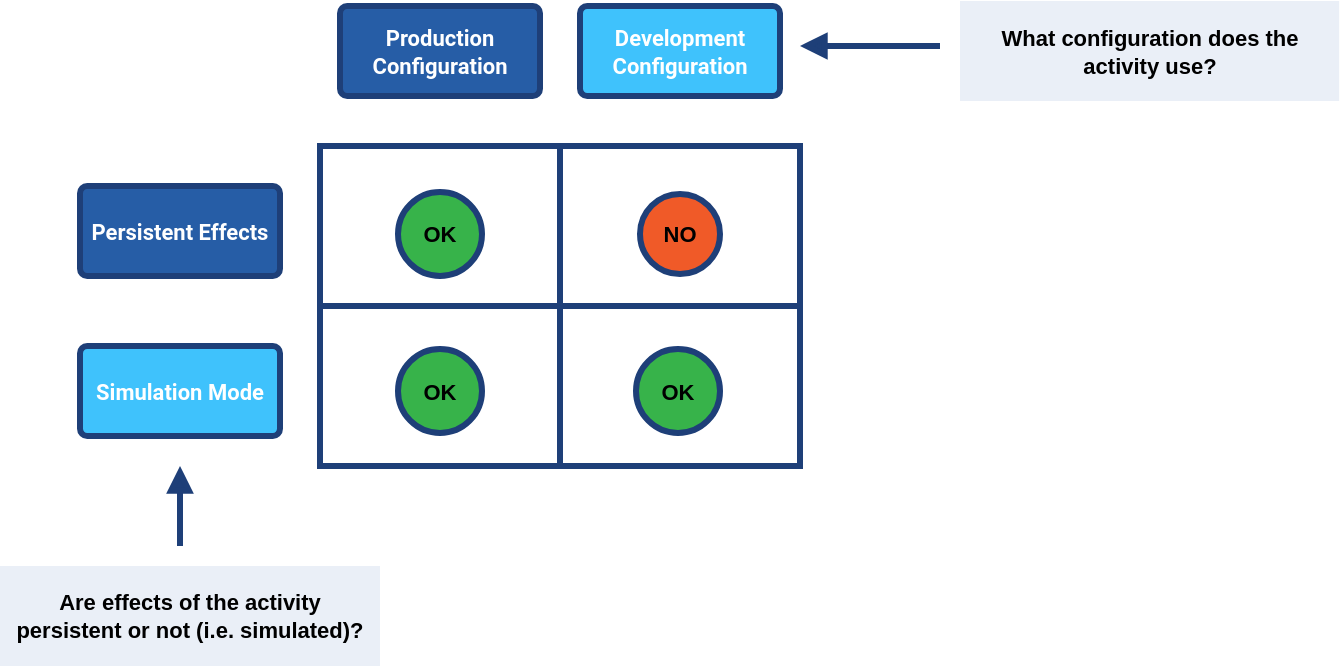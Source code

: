 <mxfile version="20.8.10" type="device"><diagram name="Page-1" id="n-DnGWqNIgfvOSr8Z6RV"><mxGraphModel dx="1176" dy="679" grid="1" gridSize="10" guides="1" tooltips="1" connect="1" arrows="1" fold="1" page="1" pageScale="1" pageWidth="1169" pageHeight="827" math="0" shadow="0"><root><mxCell id="0"/><mxCell id="1" parent="0"/><mxCell id="BSXZSMQVlqmU2A-MFgyq-5" value="" style="shape=table;startSize=0;container=1;collapsible=0;childLayout=tableLayout;fontSize=16;strokeWidth=3;strokeColor=#1E3F78" vertex="1" parent="1"><mxGeometry x="240" y="400" width="240" height="160" as="geometry"/></mxCell><mxCell id="BSXZSMQVlqmU2A-MFgyq-6" value="" style="shape=tableRow;horizontal=0;startSize=0;swimlaneHead=0;swimlaneBody=0;strokeColor=inherit;top=0;left=0;bottom=0;right=0;collapsible=0;dropTarget=0;fillColor=none;points=[[0,0.5],[1,0.5]];portConstraint=eastwest;fontSize=16;" vertex="1" parent="BSXZSMQVlqmU2A-MFgyq-5"><mxGeometry width="240" height="80" as="geometry"/></mxCell><mxCell id="BSXZSMQVlqmU2A-MFgyq-7" value="" style="shape=partialRectangle;html=1;whiteSpace=wrap;connectable=0;strokeColor=inherit;overflow=hidden;fillColor=none;top=0;left=0;bottom=0;right=0;pointerEvents=1;fontSize=16;" vertex="1" parent="BSXZSMQVlqmU2A-MFgyq-6"><mxGeometry width="120" height="80" as="geometry"><mxRectangle width="120" height="80" as="alternateBounds"/></mxGeometry></mxCell><mxCell id="BSXZSMQVlqmU2A-MFgyq-8" value="" style="shape=partialRectangle;html=1;whiteSpace=wrap;connectable=0;strokeColor=inherit;overflow=hidden;fillColor=none;top=0;left=0;bottom=0;right=0;pointerEvents=1;fontSize=16;" vertex="1" parent="BSXZSMQVlqmU2A-MFgyq-6"><mxGeometry x="120" width="120" height="80" as="geometry"><mxRectangle width="120" height="80" as="alternateBounds"/></mxGeometry></mxCell><mxCell id="BSXZSMQVlqmU2A-MFgyq-10" value="" style="shape=tableRow;horizontal=0;startSize=0;swimlaneHead=0;swimlaneBody=0;strokeColor=inherit;top=0;left=0;bottom=0;right=0;collapsible=0;dropTarget=0;fillColor=none;points=[[0,0.5],[1,0.5]];portConstraint=eastwest;fontSize=16;" vertex="1" parent="BSXZSMQVlqmU2A-MFgyq-5"><mxGeometry y="80" width="240" height="80" as="geometry"/></mxCell><mxCell id="BSXZSMQVlqmU2A-MFgyq-11" value="" style="shape=partialRectangle;html=1;whiteSpace=wrap;connectable=0;strokeColor=inherit;overflow=hidden;fillColor=none;top=0;left=0;bottom=0;right=0;pointerEvents=1;fontSize=16;" vertex="1" parent="BSXZSMQVlqmU2A-MFgyq-10"><mxGeometry width="120" height="80" as="geometry"><mxRectangle width="120" height="80" as="alternateBounds"/></mxGeometry></mxCell><mxCell id="BSXZSMQVlqmU2A-MFgyq-12" value="" style="shape=partialRectangle;html=1;whiteSpace=wrap;connectable=0;strokeColor=inherit;overflow=hidden;fillColor=none;top=0;left=0;bottom=0;right=0;pointerEvents=1;fontSize=16;" vertex="1" parent="BSXZSMQVlqmU2A-MFgyq-10"><mxGeometry x="120" width="120" height="80" as="geometry"><mxRectangle width="120" height="80" as="alternateBounds"/></mxGeometry></mxCell><mxCell id="BSXZSMQVlqmU2A-MFgyq-18" value="&lt;font color=&quot;#ffffff&quot; face=&quot;Roboto&quot; data-font-src=&quot;https://fonts.googleapis.com/css?family=Roboto&quot; style=&quot;font-size: 11px; line-height: 125%;&quot;&gt;Production Configuration&lt;/font&gt;" style="rounded=1;whiteSpace=wrap;html=1;strokeWidth=3;arcSize=8;strokeColor=#1E3F78;fillColor=#265DA6;fontStyle=1;spacing=2;fontSize=11;" vertex="1" parent="1"><mxGeometry x="250" y="330" width="100" height="45" as="geometry"/></mxCell><mxCell id="BSXZSMQVlqmU2A-MFgyq-19" value="&lt;font color=&quot;#ffffff&quot; face=&quot;Roboto&quot; data-font-src=&quot;https://fonts.googleapis.com/css?family=Roboto&quot; style=&quot;font-size: 11px; line-height: 125%;&quot;&gt;Development Configuration&lt;/font&gt;" style="rounded=1;whiteSpace=wrap;html=1;strokeWidth=3;arcSize=8;strokeColor=#1E3F78;fillColor=#3FC2FC;fontStyle=1;spacing=2;fontSize=11;" vertex="1" parent="1"><mxGeometry x="370" y="330" width="100" height="45" as="geometry"/></mxCell><mxCell id="BSXZSMQVlqmU2A-MFgyq-20" value="&lt;font color=&quot;#ffffff&quot; face=&quot;Roboto&quot; data-font-src=&quot;https://fonts.googleapis.com/css?family=Roboto&quot; style=&quot;font-size: 11px; line-height: 125%;&quot;&gt;Persistent Effects&lt;/font&gt;" style="rounded=1;whiteSpace=wrap;html=1;strokeWidth=3;arcSize=8;strokeColor=#1E3F78;fillColor=#265DA6;fontStyle=1;spacing=2;fontSize=11;" vertex="1" parent="1"><mxGeometry x="120" y="420" width="100" height="45" as="geometry"/></mxCell><mxCell id="BSXZSMQVlqmU2A-MFgyq-21" value="&lt;font color=&quot;#ffffff&quot; face=&quot;Roboto&quot; data-font-src=&quot;https://fonts.googleapis.com/css?family=Roboto&quot; style=&quot;font-size: 11px; line-height: 125%;&quot;&gt;Simulation Mode&lt;/font&gt;" style="rounded=1;whiteSpace=wrap;html=1;strokeWidth=3;arcSize=8;strokeColor=#1E3F78;fillColor=#3FC2FC;fontStyle=1;spacing=2;fontSize=11;" vertex="1" parent="1"><mxGeometry x="120" y="500" width="100" height="45" as="geometry"/></mxCell><mxCell id="BSXZSMQVlqmU2A-MFgyq-23" value="OK" style="ellipse;whiteSpace=wrap;html=1;aspect=fixed;rounded=0;glass=0;strokeColor=#1E3F78;strokeWidth=3;fillColor=#37B34A;fontStyle=1;spacing=2;fontSize=11;" vertex="1" parent="1"><mxGeometry x="279" y="423" width="42" height="42" as="geometry"/></mxCell><mxCell id="BSXZSMQVlqmU2A-MFgyq-24" value="NO" style="ellipse;whiteSpace=wrap;html=1;aspect=fixed;rounded=0;glass=0;strokeColor=#1E3F78;strokeWidth=3;fillColor=#F05A28;fontStyle=1;spacing=2;fontSize=11;" vertex="1" parent="1"><mxGeometry x="400" y="424" width="40" height="40" as="geometry"/></mxCell><mxCell id="BSXZSMQVlqmU2A-MFgyq-25" value="OK" style="ellipse;whiteSpace=wrap;html=1;aspect=fixed;rounded=0;glass=0;strokeColor=#1E3F78;strokeWidth=3;fillColor=#37B34A;fontStyle=1;spacing=2;fontSize=11;" vertex="1" parent="1"><mxGeometry x="279" y="501.5" width="42" height="42" as="geometry"/></mxCell><mxCell id="BSXZSMQVlqmU2A-MFgyq-26" value="OK" style="ellipse;whiteSpace=wrap;html=1;aspect=fixed;rounded=0;glass=0;strokeColor=#1E3F78;strokeWidth=3;fillColor=#37B34A;fontStyle=1;spacing=2;fontSize=11;" vertex="1" parent="1"><mxGeometry x="398" y="501.5" width="42" height="42" as="geometry"/></mxCell><mxCell id="BSXZSMQVlqmU2A-MFgyq-28" value="What configuration does the activity use?" style="rounded=0;whiteSpace=wrap;html=1;strokeWidth=2;perimeterSpacing=0;glass=0;strokeColor=none;fillColor=#EAEFF7;fontStyle=1;spacing=2;fontSize=11;" vertex="1" parent="1"><mxGeometry x="560" y="327.5" width="189.58" height="50" as="geometry"/></mxCell><mxCell id="BSXZSMQVlqmU2A-MFgyq-29" value="" style="endArrow=block;html=1;strokeWidth=3;strokeColor=#1E3F78;endFill=1;rounded=0;" edge="1" parent="1"><mxGeometry width="50" height="50" relative="1" as="geometry"><mxPoint x="550" y="350" as="sourcePoint"/><mxPoint x="480" y="350" as="targetPoint"/></mxGeometry></mxCell><mxCell id="BSXZSMQVlqmU2A-MFgyq-30" value="Are effects of the activity persistent or not (i.e. simulated)?" style="rounded=0;whiteSpace=wrap;html=1;strokeWidth=2;perimeterSpacing=0;glass=0;strokeColor=none;fillColor=#EAEFF7;fontStyle=1;spacing=2;fontSize=11;spacingLeft=2;spacingRight=2;" vertex="1" parent="1"><mxGeometry x="80" y="610" width="190" height="50" as="geometry"/></mxCell><mxCell id="BSXZSMQVlqmU2A-MFgyq-31" value="" style="endArrow=block;html=1;strokeWidth=3;strokeColor=#1E3F78;endFill=1;rounded=0;" edge="1" parent="1"><mxGeometry width="50" height="50" relative="1" as="geometry"><mxPoint x="170" y="600" as="sourcePoint"/><mxPoint x="170" y="560" as="targetPoint"/></mxGeometry></mxCell></root></mxGraphModel></diagram></mxfile>